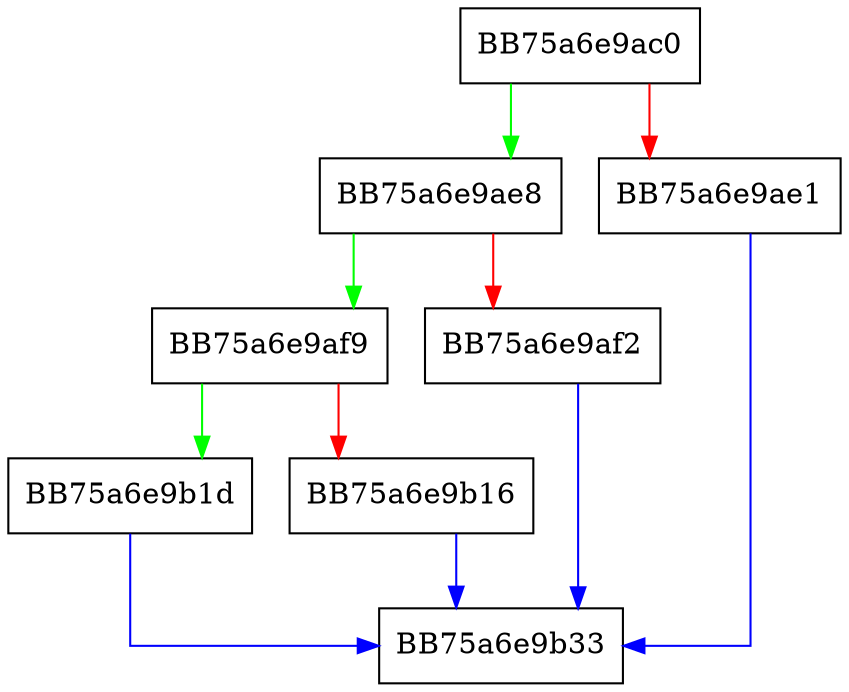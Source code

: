 digraph Read {
  node [shape="box"];
  graph [splines=ortho];
  BB75a6e9ac0 -> BB75a6e9ae8 [color="green"];
  BB75a6e9ac0 -> BB75a6e9ae1 [color="red"];
  BB75a6e9ae1 -> BB75a6e9b33 [color="blue"];
  BB75a6e9ae8 -> BB75a6e9af9 [color="green"];
  BB75a6e9ae8 -> BB75a6e9af2 [color="red"];
  BB75a6e9af2 -> BB75a6e9b33 [color="blue"];
  BB75a6e9af9 -> BB75a6e9b1d [color="green"];
  BB75a6e9af9 -> BB75a6e9b16 [color="red"];
  BB75a6e9b16 -> BB75a6e9b33 [color="blue"];
  BB75a6e9b1d -> BB75a6e9b33 [color="blue"];
}